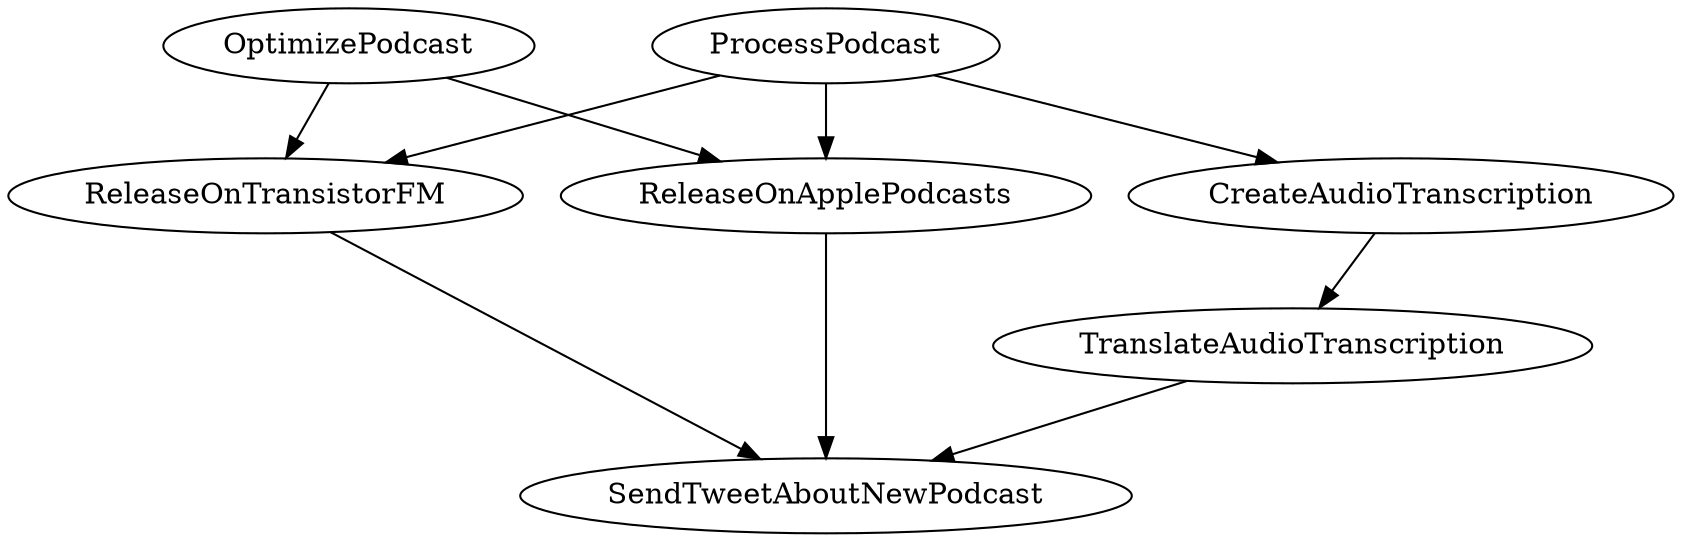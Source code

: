 digraph G {
    ProcessPodcast -> ReleaseOnApplePodcasts;
    ProcessPodcast -> ReleaseOnTransistorFM;
    ProcessPodcast -> CreateAudioTranscription;
    OptimizePodcast -> ReleaseOnApplePodcasts;
    OptimizePodcast -> ReleaseOnTransistorFM;
    ReleaseOnTransistorFM -> SendTweetAboutNewPodcast;
    ReleaseOnApplePodcasts -> SendTweetAboutNewPodcast;
    CreateAudioTranscription -> TranslateAudioTranscription;
    TranslateAudioTranscription -> SendTweetAboutNewPodcast;
}